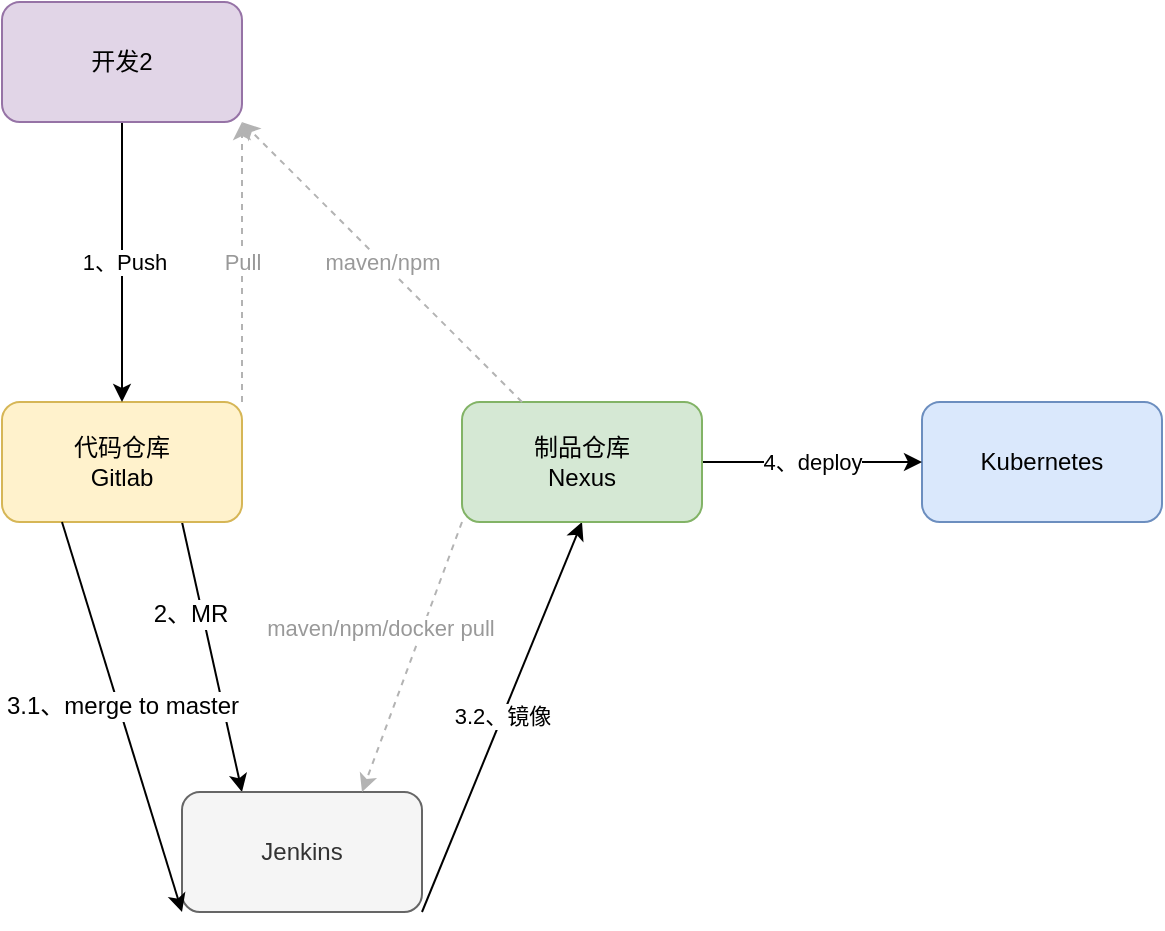 <mxfile version="12.8.5" type="github">
  <diagram id="6ZJGy3HtiKMkAG-Ymsok" name="devops-ci">
    <mxGraphModel dx="536" dy="494" grid="1" gridSize="10" guides="1" tooltips="1" connect="1" arrows="1" fold="1" page="1" pageScale="1" pageWidth="827" pageHeight="1169" math="0" shadow="0">
      <root>
        <mxCell id="jUmf5-1LDpWyXs-bi_V0-0" />
        <mxCell id="jUmf5-1LDpWyXs-bi_V0-1" parent="jUmf5-1LDpWyXs-bi_V0-0" />
        <mxCell id="_7BPCuGJltvROlXCiEvg-15" style="edgeStyle=none;rounded=0;orthogonalLoop=1;jettySize=auto;html=1;entryX=0.25;entryY=0;entryDx=0;entryDy=0;exitX=0.75;exitY=1;exitDx=0;exitDy=0;" parent="jUmf5-1LDpWyXs-bi_V0-1" source="_7BPCuGJltvROlXCiEvg-4" target="_7BPCuGJltvROlXCiEvg-5" edge="1">
          <mxGeometry relative="1" as="geometry">
            <mxPoint x="270" y="421" as="sourcePoint" />
          </mxGeometry>
        </mxCell>
        <mxCell id="_7BPCuGJltvROlXCiEvg-17" value="2、MR" style="text;html=1;align=center;verticalAlign=middle;resizable=0;points=[];labelBackgroundColor=#ffffff;" parent="_7BPCuGJltvROlXCiEvg-15" vertex="1" connectable="0">
          <mxGeometry x="-0.169" y="-2" relative="1" as="geometry">
            <mxPoint x="-7.2" y="-10.36" as="offset" />
          </mxGeometry>
        </mxCell>
        <mxCell id="_7BPCuGJltvROlXCiEvg-4" value="代码仓库&lt;br&gt;Gitlab" style="rounded=1;whiteSpace=wrap;html=1;fillColor=#fff2cc;strokeColor=#d6b656;" parent="jUmf5-1LDpWyXs-bi_V0-1" vertex="1">
          <mxGeometry x="190" y="360" width="120" height="60" as="geometry" />
        </mxCell>
        <mxCell id="_7BPCuGJltvROlXCiEvg-12" value="3.2、镜像" style="rounded=0;orthogonalLoop=1;jettySize=auto;html=1;exitX=1;exitY=1;exitDx=0;exitDy=0;entryX=0.5;entryY=1;entryDx=0;entryDy=0;" parent="jUmf5-1LDpWyXs-bi_V0-1" source="_7BPCuGJltvROlXCiEvg-5" target="_7BPCuGJltvROlXCiEvg-7" edge="1">
          <mxGeometry relative="1" as="geometry" />
        </mxCell>
        <mxCell id="_7BPCuGJltvROlXCiEvg-5" value="Jenkins" style="rounded=1;whiteSpace=wrap;html=1;fillColor=#f5f5f5;strokeColor=#666666;fontColor=#333333;" parent="jUmf5-1LDpWyXs-bi_V0-1" vertex="1">
          <mxGeometry x="280" y="555" width="120" height="60" as="geometry" />
        </mxCell>
        <mxCell id="_7BPCuGJltvROlXCiEvg-6" value="Kubernetes" style="rounded=1;whiteSpace=wrap;html=1;fillColor=#dae8fc;strokeColor=#6c8ebf;" parent="jUmf5-1LDpWyXs-bi_V0-1" vertex="1">
          <mxGeometry x="650" y="360" width="120" height="60" as="geometry" />
        </mxCell>
        <mxCell id="_7BPCuGJltvROlXCiEvg-14" value="4、deploy" style="edgeStyle=none;rounded=0;orthogonalLoop=1;jettySize=auto;html=1;exitX=1;exitY=0.5;exitDx=0;exitDy=0;" parent="jUmf5-1LDpWyXs-bi_V0-1" source="_7BPCuGJltvROlXCiEvg-7" target="_7BPCuGJltvROlXCiEvg-6" edge="1">
          <mxGeometry relative="1" as="geometry" />
        </mxCell>
        <mxCell id="_7BPCuGJltvROlXCiEvg-7" value="制品仓库&lt;br&gt;Nexus" style="rounded=1;whiteSpace=wrap;html=1;fillColor=#d5e8d4;strokeColor=#82b366;" parent="jUmf5-1LDpWyXs-bi_V0-1" vertex="1">
          <mxGeometry x="420" y="360" width="120" height="60" as="geometry" />
        </mxCell>
        <mxCell id="_7BPCuGJltvROlXCiEvg-11" value="1、Push" style="edgeStyle=orthogonalEdgeStyle;rounded=0;orthogonalLoop=1;jettySize=auto;html=1;" parent="jUmf5-1LDpWyXs-bi_V0-1" source="_7BPCuGJltvROlXCiEvg-10" edge="1">
          <mxGeometry relative="1" as="geometry">
            <mxPoint x="250" y="360" as="targetPoint" />
          </mxGeometry>
        </mxCell>
        <mxCell id="_7BPCuGJltvROlXCiEvg-10" value="开发2" style="rounded=1;whiteSpace=wrap;html=1;fillColor=#e1d5e7;strokeColor=#9673a6;" parent="jUmf5-1LDpWyXs-bi_V0-1" vertex="1">
          <mxGeometry x="190" y="160" width="120" height="60" as="geometry" />
        </mxCell>
        <mxCell id="_7BPCuGJltvROlXCiEvg-18" style="edgeStyle=none;rounded=0;orthogonalLoop=1;jettySize=auto;html=1;exitX=0.25;exitY=1;exitDx=0;exitDy=0;entryX=0;entryY=1;entryDx=0;entryDy=0;" parent="jUmf5-1LDpWyXs-bi_V0-1" source="_7BPCuGJltvROlXCiEvg-4" target="_7BPCuGJltvROlXCiEvg-5" edge="1">
          <mxGeometry relative="1" as="geometry">
            <mxPoint x="260" y="370" as="sourcePoint" />
            <mxPoint x="390" y="270" as="targetPoint" />
          </mxGeometry>
        </mxCell>
        <mxCell id="_7BPCuGJltvROlXCiEvg-19" value="3.1、merge to master" style="text;html=1;align=center;verticalAlign=middle;resizable=0;points=[];labelBackgroundColor=#ffffff;" parent="_7BPCuGJltvROlXCiEvg-18" vertex="1" connectable="0">
          <mxGeometry x="-0.169" y="-2" relative="1" as="geometry">
            <mxPoint x="6.87" y="10.31" as="offset" />
          </mxGeometry>
        </mxCell>
        <mxCell id="VCCNLaJt32daJaDuhUJw-1" value="Pull" style="edgeStyle=orthogonalEdgeStyle;rounded=0;orthogonalLoop=1;jettySize=auto;html=1;entryX=1;entryY=1;entryDx=0;entryDy=0;dashed=1;strokeColor=#B3B3B3;fontColor=#999999;exitX=1;exitY=0;exitDx=0;exitDy=0;" parent="jUmf5-1LDpWyXs-bi_V0-1" source="_7BPCuGJltvROlXCiEvg-4" target="_7BPCuGJltvROlXCiEvg-10" edge="1">
          <mxGeometry relative="1" as="geometry">
            <mxPoint x="130" y="400" as="sourcePoint" />
            <mxPoint x="250" y="525" as="targetPoint" />
            <Array as="points" />
          </mxGeometry>
        </mxCell>
        <mxCell id="VCCNLaJt32daJaDuhUJw-2" value="maven/npm/docker pull" style="rounded=0;orthogonalLoop=1;jettySize=auto;html=1;exitX=0;exitY=1;exitDx=0;exitDy=0;entryX=0.75;entryY=0;entryDx=0;entryDy=0;dashed=1;strokeColor=#B3B3B3;fontColor=#999999;" parent="jUmf5-1LDpWyXs-bi_V0-1" source="_7BPCuGJltvROlXCiEvg-7" target="_7BPCuGJltvROlXCiEvg-5" edge="1">
          <mxGeometry x="-0.111" y="-20" relative="1" as="geometry">
            <mxPoint x="200" y="370" as="sourcePoint" />
            <mxPoint x="130" y="370" as="targetPoint" />
            <mxPoint as="offset" />
          </mxGeometry>
        </mxCell>
        <mxCell id="0KhXkewUvxQ6cWLgoowf-0" value="maven/npm" style="rounded=0;orthogonalLoop=1;jettySize=auto;html=1;entryX=1;entryY=1;entryDx=0;entryDy=0;dashed=1;strokeColor=#B3B3B3;fontColor=#999999;exitX=0.25;exitY=0;exitDx=0;exitDy=0;" parent="jUmf5-1LDpWyXs-bi_V0-1" source="_7BPCuGJltvROlXCiEvg-7" target="_7BPCuGJltvROlXCiEvg-10" edge="1">
          <mxGeometry relative="1" as="geometry">
            <mxPoint x="290" y="370" as="sourcePoint" />
            <mxPoint x="290" y="190" as="targetPoint" />
          </mxGeometry>
        </mxCell>
      </root>
    </mxGraphModel>
  </diagram>
</mxfile>
